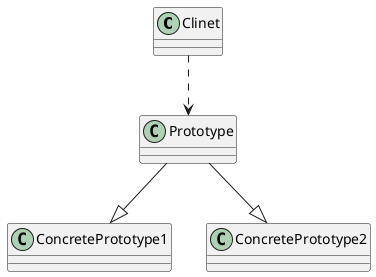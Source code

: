 @startuml

class Clinet
class Prototype
class ConcretePrototype1
class ConcretePrototype2

Clinet ..> Prototype
Prototype --|> ConcretePrototype1
Prototype --|> ConcretePrototype2

@enduml